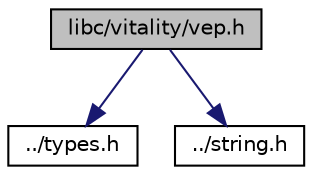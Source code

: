 digraph "libc/vitality/vep.h"
{
  edge [fontname="Helvetica",fontsize="10",labelfontname="Helvetica",labelfontsize="10"];
  node [fontname="Helvetica",fontsize="10",shape=record];
  Node0 [label="libc/vitality/vep.h",height=0.2,width=0.4,color="black", fillcolor="grey75", style="filled", fontcolor="black"];
  Node0 -> Node1 [color="midnightblue",fontsize="10",style="solid",fontname="Helvetica"];
  Node1 [label="../types.h",height=0.2,width=0.4,color="black", fillcolor="white", style="filled",URL="$a00047.html"];
  Node0 -> Node2 [color="midnightblue",fontsize="10",style="solid",fontname="Helvetica"];
  Node2 [label="../string.h",height=0.2,width=0.4,color="black", fillcolor="white", style="filled",URL="$a00032.html"];
}
